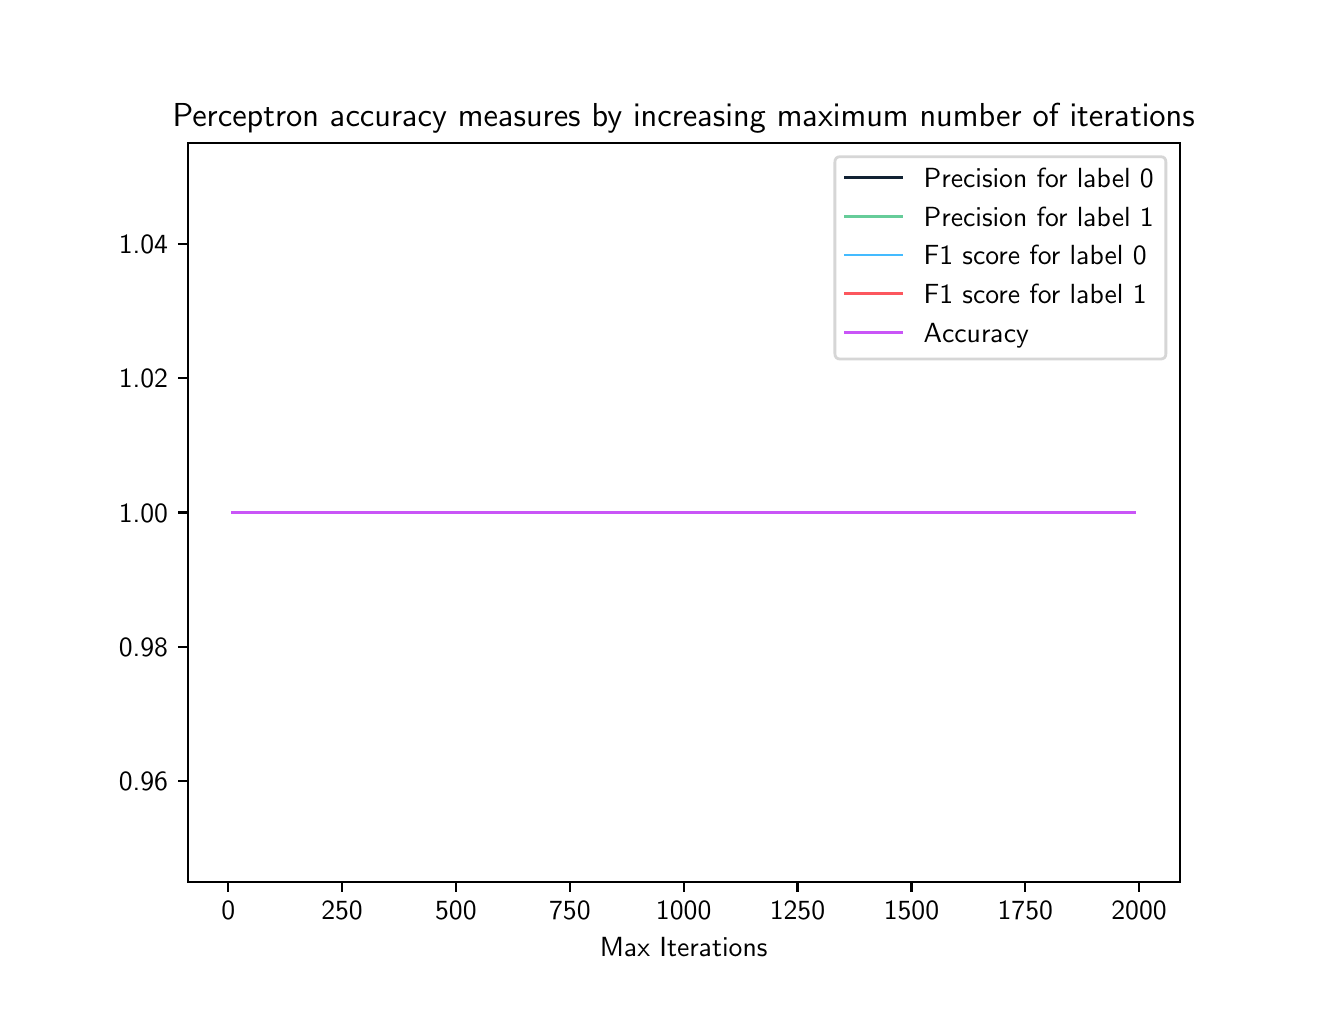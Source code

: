 \begingroup%
\makeatletter%
\begin{pgfpicture}%
\pgfpathrectangle{\pgfpointorigin}{\pgfqpoint{6.4in}{4.8in}}%
\pgfusepath{use as bounding box, clip}%
\begin{pgfscope}%
\pgfsetbuttcap%
\pgfsetmiterjoin%
\definecolor{currentfill}{rgb}{1.0,1.0,1.0}%
\pgfsetfillcolor{currentfill}%
\pgfsetlinewidth{0.0pt}%
\definecolor{currentstroke}{rgb}{1.0,1.0,1.0}%
\pgfsetstrokecolor{currentstroke}%
\pgfsetdash{}{0pt}%
\pgfpathmoveto{\pgfqpoint{0.0in}{0.0in}}%
\pgfpathlineto{\pgfqpoint{6.4in}{0.0in}}%
\pgfpathlineto{\pgfqpoint{6.4in}{4.8in}}%
\pgfpathlineto{\pgfqpoint{0.0in}{4.8in}}%
\pgfpathclose%
\pgfusepath{fill}%
\end{pgfscope}%
\begin{pgfscope}%
\pgfsetbuttcap%
\pgfsetmiterjoin%
\definecolor{currentfill}{rgb}{1.0,1.0,1.0}%
\pgfsetfillcolor{currentfill}%
\pgfsetlinewidth{0.0pt}%
\definecolor{currentstroke}{rgb}{0.0,0.0,0.0}%
\pgfsetstrokecolor{currentstroke}%
\pgfsetstrokeopacity{0.0}%
\pgfsetdash{}{0pt}%
\pgfpathmoveto{\pgfqpoint{0.8in}{0.528in}}%
\pgfpathlineto{\pgfqpoint{5.76in}{0.528in}}%
\pgfpathlineto{\pgfqpoint{5.76in}{4.224in}}%
\pgfpathlineto{\pgfqpoint{0.8in}{4.224in}}%
\pgfpathclose%
\pgfusepath{fill}%
\end{pgfscope}%
\begin{pgfscope}%
\pgfsetbuttcap%
\pgfsetroundjoin%
\definecolor{currentfill}{rgb}{0.0,0.0,0.0}%
\pgfsetfillcolor{currentfill}%
\pgfsetlinewidth{0.803pt}%
\definecolor{currentstroke}{rgb}{0.0,0.0,0.0}%
\pgfsetstrokecolor{currentstroke}%
\pgfsetdash{}{0pt}%
\pgfsys@defobject{currentmarker}{\pgfqpoint{0.0in}{-0.049in}}{\pgfqpoint{0.0in}{0.0in}}{%
\pgfpathmoveto{\pgfqpoint{0.0in}{0.0in}}%
\pgfpathlineto{\pgfqpoint{0.0in}{-0.049in}}%
\pgfusepath{stroke,fill}%
}%
\begin{pgfscope}%
\pgfsys@transformshift{1.003in}{0.528in}%
\pgfsys@useobject{currentmarker}{}%
\end{pgfscope}%
\end{pgfscope}%
\begin{pgfscope}%
\definecolor{textcolor}{rgb}{0.0,0.0,0.0}%
\pgfsetstrokecolor{textcolor}%
\pgfsetfillcolor{textcolor}%
\pgftext[x=1.003in,y=0.431in,,top]{\color{textcolor}\sffamily\fontsize{10.0}{12.0}\selectfont 0}%
\end{pgfscope}%
\begin{pgfscope}%
\pgfsetbuttcap%
\pgfsetroundjoin%
\definecolor{currentfill}{rgb}{0.0,0.0,0.0}%
\pgfsetfillcolor{currentfill}%
\pgfsetlinewidth{0.803pt}%
\definecolor{currentstroke}{rgb}{0.0,0.0,0.0}%
\pgfsetstrokecolor{currentstroke}%
\pgfsetdash{}{0pt}%
\pgfsys@defobject{currentmarker}{\pgfqpoint{0.0in}{-0.049in}}{\pgfqpoint{0.0in}{0.0in}}{%
\pgfpathmoveto{\pgfqpoint{0.0in}{0.0in}}%
\pgfpathlineto{\pgfqpoint{0.0in}{-0.049in}}%
\pgfusepath{stroke,fill}%
}%
\begin{pgfscope}%
\pgfsys@transformshift{1.572in}{0.528in}%
\pgfsys@useobject{currentmarker}{}%
\end{pgfscope}%
\end{pgfscope}%
\begin{pgfscope}%
\definecolor{textcolor}{rgb}{0.0,0.0,0.0}%
\pgfsetstrokecolor{textcolor}%
\pgfsetfillcolor{textcolor}%
\pgftext[x=1.572in,y=0.431in,,top]{\color{textcolor}\sffamily\fontsize{10.0}{12.0}\selectfont 250}%
\end{pgfscope}%
\begin{pgfscope}%
\pgfsetbuttcap%
\pgfsetroundjoin%
\definecolor{currentfill}{rgb}{0.0,0.0,0.0}%
\pgfsetfillcolor{currentfill}%
\pgfsetlinewidth{0.803pt}%
\definecolor{currentstroke}{rgb}{0.0,0.0,0.0}%
\pgfsetstrokecolor{currentstroke}%
\pgfsetdash{}{0pt}%
\pgfsys@defobject{currentmarker}{\pgfqpoint{0.0in}{-0.049in}}{\pgfqpoint{0.0in}{0.0in}}{%
\pgfpathmoveto{\pgfqpoint{0.0in}{0.0in}}%
\pgfpathlineto{\pgfqpoint{0.0in}{-0.049in}}%
\pgfusepath{stroke,fill}%
}%
\begin{pgfscope}%
\pgfsys@transformshift{2.141in}{0.528in}%
\pgfsys@useobject{currentmarker}{}%
\end{pgfscope}%
\end{pgfscope}%
\begin{pgfscope}%
\definecolor{textcolor}{rgb}{0.0,0.0,0.0}%
\pgfsetstrokecolor{textcolor}%
\pgfsetfillcolor{textcolor}%
\pgftext[x=2.141in,y=0.431in,,top]{\color{textcolor}\sffamily\fontsize{10.0}{12.0}\selectfont 500}%
\end{pgfscope}%
\begin{pgfscope}%
\pgfsetbuttcap%
\pgfsetroundjoin%
\definecolor{currentfill}{rgb}{0.0,0.0,0.0}%
\pgfsetfillcolor{currentfill}%
\pgfsetlinewidth{0.803pt}%
\definecolor{currentstroke}{rgb}{0.0,0.0,0.0}%
\pgfsetstrokecolor{currentstroke}%
\pgfsetdash{}{0pt}%
\pgfsys@defobject{currentmarker}{\pgfqpoint{0.0in}{-0.049in}}{\pgfqpoint{0.0in}{0.0in}}{%
\pgfpathmoveto{\pgfqpoint{0.0in}{0.0in}}%
\pgfpathlineto{\pgfqpoint{0.0in}{-0.049in}}%
\pgfusepath{stroke,fill}%
}%
\begin{pgfscope}%
\pgfsys@transformshift{2.711in}{0.528in}%
\pgfsys@useobject{currentmarker}{}%
\end{pgfscope}%
\end{pgfscope}%
\begin{pgfscope}%
\definecolor{textcolor}{rgb}{0.0,0.0,0.0}%
\pgfsetstrokecolor{textcolor}%
\pgfsetfillcolor{textcolor}%
\pgftext[x=2.711in,y=0.431in,,top]{\color{textcolor}\sffamily\fontsize{10.0}{12.0}\selectfont 750}%
\end{pgfscope}%
\begin{pgfscope}%
\pgfsetbuttcap%
\pgfsetroundjoin%
\definecolor{currentfill}{rgb}{0.0,0.0,0.0}%
\pgfsetfillcolor{currentfill}%
\pgfsetlinewidth{0.803pt}%
\definecolor{currentstroke}{rgb}{0.0,0.0,0.0}%
\pgfsetstrokecolor{currentstroke}%
\pgfsetdash{}{0pt}%
\pgfsys@defobject{currentmarker}{\pgfqpoint{0.0in}{-0.049in}}{\pgfqpoint{0.0in}{0.0in}}{%
\pgfpathmoveto{\pgfqpoint{0.0in}{0.0in}}%
\pgfpathlineto{\pgfqpoint{0.0in}{-0.049in}}%
\pgfusepath{stroke,fill}%
}%
\begin{pgfscope}%
\pgfsys@transformshift{3.28in}{0.528in}%
\pgfsys@useobject{currentmarker}{}%
\end{pgfscope}%
\end{pgfscope}%
\begin{pgfscope}%
\definecolor{textcolor}{rgb}{0.0,0.0,0.0}%
\pgfsetstrokecolor{textcolor}%
\pgfsetfillcolor{textcolor}%
\pgftext[x=3.28in,y=0.431in,,top]{\color{textcolor}\sffamily\fontsize{10.0}{12.0}\selectfont 1000}%
\end{pgfscope}%
\begin{pgfscope}%
\pgfsetbuttcap%
\pgfsetroundjoin%
\definecolor{currentfill}{rgb}{0.0,0.0,0.0}%
\pgfsetfillcolor{currentfill}%
\pgfsetlinewidth{0.803pt}%
\definecolor{currentstroke}{rgb}{0.0,0.0,0.0}%
\pgfsetstrokecolor{currentstroke}%
\pgfsetdash{}{0pt}%
\pgfsys@defobject{currentmarker}{\pgfqpoint{0.0in}{-0.049in}}{\pgfqpoint{0.0in}{0.0in}}{%
\pgfpathmoveto{\pgfqpoint{0.0in}{0.0in}}%
\pgfpathlineto{\pgfqpoint{0.0in}{-0.049in}}%
\pgfusepath{stroke,fill}%
}%
\begin{pgfscope}%
\pgfsys@transformshift{3.849in}{0.528in}%
\pgfsys@useobject{currentmarker}{}%
\end{pgfscope}%
\end{pgfscope}%
\begin{pgfscope}%
\definecolor{textcolor}{rgb}{0.0,0.0,0.0}%
\pgfsetstrokecolor{textcolor}%
\pgfsetfillcolor{textcolor}%
\pgftext[x=3.849in,y=0.431in,,top]{\color{textcolor}\sffamily\fontsize{10.0}{12.0}\selectfont 1250}%
\end{pgfscope}%
\begin{pgfscope}%
\pgfsetbuttcap%
\pgfsetroundjoin%
\definecolor{currentfill}{rgb}{0.0,0.0,0.0}%
\pgfsetfillcolor{currentfill}%
\pgfsetlinewidth{0.803pt}%
\definecolor{currentstroke}{rgb}{0.0,0.0,0.0}%
\pgfsetstrokecolor{currentstroke}%
\pgfsetdash{}{0pt}%
\pgfsys@defobject{currentmarker}{\pgfqpoint{0.0in}{-0.049in}}{\pgfqpoint{0.0in}{0.0in}}{%
\pgfpathmoveto{\pgfqpoint{0.0in}{0.0in}}%
\pgfpathlineto{\pgfqpoint{0.0in}{-0.049in}}%
\pgfusepath{stroke,fill}%
}%
\begin{pgfscope}%
\pgfsys@transformshift{4.419in}{0.528in}%
\pgfsys@useobject{currentmarker}{}%
\end{pgfscope}%
\end{pgfscope}%
\begin{pgfscope}%
\definecolor{textcolor}{rgb}{0.0,0.0,0.0}%
\pgfsetstrokecolor{textcolor}%
\pgfsetfillcolor{textcolor}%
\pgftext[x=4.419in,y=0.431in,,top]{\color{textcolor}\sffamily\fontsize{10.0}{12.0}\selectfont 1500}%
\end{pgfscope}%
\begin{pgfscope}%
\pgfsetbuttcap%
\pgfsetroundjoin%
\definecolor{currentfill}{rgb}{0.0,0.0,0.0}%
\pgfsetfillcolor{currentfill}%
\pgfsetlinewidth{0.803pt}%
\definecolor{currentstroke}{rgb}{0.0,0.0,0.0}%
\pgfsetstrokecolor{currentstroke}%
\pgfsetdash{}{0pt}%
\pgfsys@defobject{currentmarker}{\pgfqpoint{0.0in}{-0.049in}}{\pgfqpoint{0.0in}{0.0in}}{%
\pgfpathmoveto{\pgfqpoint{0.0in}{0.0in}}%
\pgfpathlineto{\pgfqpoint{0.0in}{-0.049in}}%
\pgfusepath{stroke,fill}%
}%
\begin{pgfscope}%
\pgfsys@transformshift{4.988in}{0.528in}%
\pgfsys@useobject{currentmarker}{}%
\end{pgfscope}%
\end{pgfscope}%
\begin{pgfscope}%
\definecolor{textcolor}{rgb}{0.0,0.0,0.0}%
\pgfsetstrokecolor{textcolor}%
\pgfsetfillcolor{textcolor}%
\pgftext[x=4.988in,y=0.431in,,top]{\color{textcolor}\sffamily\fontsize{10.0}{12.0}\selectfont 1750}%
\end{pgfscope}%
\begin{pgfscope}%
\pgfsetbuttcap%
\pgfsetroundjoin%
\definecolor{currentfill}{rgb}{0.0,0.0,0.0}%
\pgfsetfillcolor{currentfill}%
\pgfsetlinewidth{0.803pt}%
\definecolor{currentstroke}{rgb}{0.0,0.0,0.0}%
\pgfsetstrokecolor{currentstroke}%
\pgfsetdash{}{0pt}%
\pgfsys@defobject{currentmarker}{\pgfqpoint{0.0in}{-0.049in}}{\pgfqpoint{0.0in}{0.0in}}{%
\pgfpathmoveto{\pgfqpoint{0.0in}{0.0in}}%
\pgfpathlineto{\pgfqpoint{0.0in}{-0.049in}}%
\pgfusepath{stroke,fill}%
}%
\begin{pgfscope}%
\pgfsys@transformshift{5.557in}{0.528in}%
\pgfsys@useobject{currentmarker}{}%
\end{pgfscope}%
\end{pgfscope}%
\begin{pgfscope}%
\definecolor{textcolor}{rgb}{0.0,0.0,0.0}%
\pgfsetstrokecolor{textcolor}%
\pgfsetfillcolor{textcolor}%
\pgftext[x=5.557in,y=0.431in,,top]{\color{textcolor}\sffamily\fontsize{10.0}{12.0}\selectfont 2000}%
\end{pgfscope}%
\begin{pgfscope}%
\definecolor{textcolor}{rgb}{0.0,0.0,0.0}%
\pgfsetstrokecolor{textcolor}%
\pgfsetfillcolor{textcolor}%
\pgftext[x=3.28in,y=0.252in,,top]{\color{textcolor}\sffamily\fontsize{10.0}{12.0}\selectfont Max Iterations}%
\end{pgfscope}%
\begin{pgfscope}%
\pgfsetbuttcap%
\pgfsetroundjoin%
\definecolor{currentfill}{rgb}{0.0,0.0,0.0}%
\pgfsetfillcolor{currentfill}%
\pgfsetlinewidth{0.803pt}%
\definecolor{currentstroke}{rgb}{0.0,0.0,0.0}%
\pgfsetstrokecolor{currentstroke}%
\pgfsetdash{}{0pt}%
\pgfsys@defobject{currentmarker}{\pgfqpoint{-0.049in}{0.0in}}{\pgfqpoint{-0.0in}{0.0in}}{%
\pgfpathmoveto{\pgfqpoint{-0.0in}{0.0in}}%
\pgfpathlineto{\pgfqpoint{-0.049in}{0.0in}}%
\pgfusepath{stroke,fill}%
}%
\begin{pgfscope}%
\pgfsys@transformshift{0.8in}{1.032in}%
\pgfsys@useobject{currentmarker}{}%
\end{pgfscope}%
\end{pgfscope}%
\begin{pgfscope}%
\definecolor{textcolor}{rgb}{0.0,0.0,0.0}%
\pgfsetstrokecolor{textcolor}%
\pgfsetfillcolor{textcolor}%
\pgftext[x=0.456in, y=0.984in, left, base]{\color{textcolor}\sffamily\fontsize{10.0}{12.0}\selectfont 0.96}%
\end{pgfscope}%
\begin{pgfscope}%
\pgfsetbuttcap%
\pgfsetroundjoin%
\definecolor{currentfill}{rgb}{0.0,0.0,0.0}%
\pgfsetfillcolor{currentfill}%
\pgfsetlinewidth{0.803pt}%
\definecolor{currentstroke}{rgb}{0.0,0.0,0.0}%
\pgfsetstrokecolor{currentstroke}%
\pgfsetdash{}{0pt}%
\pgfsys@defobject{currentmarker}{\pgfqpoint{-0.049in}{0.0in}}{\pgfqpoint{-0.0in}{0.0in}}{%
\pgfpathmoveto{\pgfqpoint{-0.0in}{0.0in}}%
\pgfpathlineto{\pgfqpoint{-0.049in}{0.0in}}%
\pgfusepath{stroke,fill}%
}%
\begin{pgfscope}%
\pgfsys@transformshift{0.8in}{1.704in}%
\pgfsys@useobject{currentmarker}{}%
\end{pgfscope}%
\end{pgfscope}%
\begin{pgfscope}%
\definecolor{textcolor}{rgb}{0.0,0.0,0.0}%
\pgfsetstrokecolor{textcolor}%
\pgfsetfillcolor{textcolor}%
\pgftext[x=0.456in, y=1.656in, left, base]{\color{textcolor}\sffamily\fontsize{10.0}{12.0}\selectfont 0.98}%
\end{pgfscope}%
\begin{pgfscope}%
\pgfsetbuttcap%
\pgfsetroundjoin%
\definecolor{currentfill}{rgb}{0.0,0.0,0.0}%
\pgfsetfillcolor{currentfill}%
\pgfsetlinewidth{0.803pt}%
\definecolor{currentstroke}{rgb}{0.0,0.0,0.0}%
\pgfsetstrokecolor{currentstroke}%
\pgfsetdash{}{0pt}%
\pgfsys@defobject{currentmarker}{\pgfqpoint{-0.049in}{0.0in}}{\pgfqpoint{-0.0in}{0.0in}}{%
\pgfpathmoveto{\pgfqpoint{-0.0in}{0.0in}}%
\pgfpathlineto{\pgfqpoint{-0.049in}{0.0in}}%
\pgfusepath{stroke,fill}%
}%
\begin{pgfscope}%
\pgfsys@transformshift{0.8in}{2.376in}%
\pgfsys@useobject{currentmarker}{}%
\end{pgfscope}%
\end{pgfscope}%
\begin{pgfscope}%
\definecolor{textcolor}{rgb}{0.0,0.0,0.0}%
\pgfsetstrokecolor{textcolor}%
\pgfsetfillcolor{textcolor}%
\pgftext[x=0.456in, y=2.328in, left, base]{\color{textcolor}\sffamily\fontsize{10.0}{12.0}\selectfont 1.00}%
\end{pgfscope}%
\begin{pgfscope}%
\pgfsetbuttcap%
\pgfsetroundjoin%
\definecolor{currentfill}{rgb}{0.0,0.0,0.0}%
\pgfsetfillcolor{currentfill}%
\pgfsetlinewidth{0.803pt}%
\definecolor{currentstroke}{rgb}{0.0,0.0,0.0}%
\pgfsetstrokecolor{currentstroke}%
\pgfsetdash{}{0pt}%
\pgfsys@defobject{currentmarker}{\pgfqpoint{-0.049in}{0.0in}}{\pgfqpoint{-0.0in}{0.0in}}{%
\pgfpathmoveto{\pgfqpoint{-0.0in}{0.0in}}%
\pgfpathlineto{\pgfqpoint{-0.049in}{0.0in}}%
\pgfusepath{stroke,fill}%
}%
\begin{pgfscope}%
\pgfsys@transformshift{0.8in}{3.048in}%
\pgfsys@useobject{currentmarker}{}%
\end{pgfscope}%
\end{pgfscope}%
\begin{pgfscope}%
\definecolor{textcolor}{rgb}{0.0,0.0,0.0}%
\pgfsetstrokecolor{textcolor}%
\pgfsetfillcolor{textcolor}%
\pgftext[x=0.456in, y=3.0in, left, base]{\color{textcolor}\sffamily\fontsize{10.0}{12.0}\selectfont 1.02}%
\end{pgfscope}%
\begin{pgfscope}%
\pgfsetbuttcap%
\pgfsetroundjoin%
\definecolor{currentfill}{rgb}{0.0,0.0,0.0}%
\pgfsetfillcolor{currentfill}%
\pgfsetlinewidth{0.803pt}%
\definecolor{currentstroke}{rgb}{0.0,0.0,0.0}%
\pgfsetstrokecolor{currentstroke}%
\pgfsetdash{}{0pt}%
\pgfsys@defobject{currentmarker}{\pgfqpoint{-0.049in}{0.0in}}{\pgfqpoint{-0.0in}{0.0in}}{%
\pgfpathmoveto{\pgfqpoint{-0.0in}{0.0in}}%
\pgfpathlineto{\pgfqpoint{-0.049in}{0.0in}}%
\pgfusepath{stroke,fill}%
}%
\begin{pgfscope}%
\pgfsys@transformshift{0.8in}{3.72in}%
\pgfsys@useobject{currentmarker}{}%
\end{pgfscope}%
\end{pgfscope}%
\begin{pgfscope}%
\definecolor{textcolor}{rgb}{0.0,0.0,0.0}%
\pgfsetstrokecolor{textcolor}%
\pgfsetfillcolor{textcolor}%
\pgftext[x=0.456in, y=3.672in, left, base]{\color{textcolor}\sffamily\fontsize{10.0}{12.0}\selectfont 1.04}%
\end{pgfscope}%
\begin{pgfscope}%
\pgfpathrectangle{\pgfqpoint{0.8in}{0.528in}}{\pgfqpoint{4.96in}{3.696in}}%
\pgfusepath{clip}%
\pgfsetrectcap%
\pgfsetroundjoin%
\pgfsetlinewidth{1.004pt}%
\definecolor{currentstroke}{rgb}{0.067,0.133,0.2}%
\pgfsetstrokecolor{currentstroke}%
\pgfsetdash{}{0pt}%
\pgfpathmoveto{\pgfqpoint{1.025in}{2.376in}}%
\pgfpathlineto{\pgfqpoint{1.071in}{2.376in}}%
\pgfpathlineto{\pgfqpoint{1.117in}{2.376in}}%
\pgfpathlineto{\pgfqpoint{1.162in}{2.376in}}%
\pgfpathlineto{\pgfqpoint{1.208in}{2.376in}}%
\pgfpathlineto{\pgfqpoint{1.253in}{2.376in}}%
\pgfpathlineto{\pgfqpoint{1.299in}{2.376in}}%
\pgfpathlineto{\pgfqpoint{1.344in}{2.376in}}%
\pgfpathlineto{\pgfqpoint{1.39in}{2.376in}}%
\pgfpathlineto{\pgfqpoint{1.435in}{2.376in}}%
\pgfpathlineto{\pgfqpoint{1.481in}{2.376in}}%
\pgfpathlineto{\pgfqpoint{1.526in}{2.376in}}%
\pgfpathlineto{\pgfqpoint{1.572in}{2.376in}}%
\pgfpathlineto{\pgfqpoint{1.618in}{2.376in}}%
\pgfpathlineto{\pgfqpoint{1.663in}{2.376in}}%
\pgfpathlineto{\pgfqpoint{1.709in}{2.376in}}%
\pgfpathlineto{\pgfqpoint{1.754in}{2.376in}}%
\pgfpathlineto{\pgfqpoint{1.8in}{2.376in}}%
\pgfpathlineto{\pgfqpoint{1.845in}{2.376in}}%
\pgfpathlineto{\pgfqpoint{1.891in}{2.376in}}%
\pgfpathlineto{\pgfqpoint{1.936in}{2.376in}}%
\pgfpathlineto{\pgfqpoint{1.982in}{2.376in}}%
\pgfpathlineto{\pgfqpoint{2.027in}{2.376in}}%
\pgfpathlineto{\pgfqpoint{2.073in}{2.376in}}%
\pgfpathlineto{\pgfqpoint{2.119in}{2.376in}}%
\pgfpathlineto{\pgfqpoint{2.164in}{2.376in}}%
\pgfpathlineto{\pgfqpoint{2.21in}{2.376in}}%
\pgfpathlineto{\pgfqpoint{2.255in}{2.376in}}%
\pgfpathlineto{\pgfqpoint{2.301in}{2.376in}}%
\pgfpathlineto{\pgfqpoint{2.346in}{2.376in}}%
\pgfpathlineto{\pgfqpoint{2.392in}{2.376in}}%
\pgfpathlineto{\pgfqpoint{2.437in}{2.376in}}%
\pgfpathlineto{\pgfqpoint{2.483in}{2.376in}}%
\pgfpathlineto{\pgfqpoint{2.528in}{2.376in}}%
\pgfpathlineto{\pgfqpoint{2.574in}{2.376in}}%
\pgfpathlineto{\pgfqpoint{2.62in}{2.376in}}%
\pgfpathlineto{\pgfqpoint{2.665in}{2.376in}}%
\pgfpathlineto{\pgfqpoint{2.711in}{2.376in}}%
\pgfpathlineto{\pgfqpoint{2.756in}{2.376in}}%
\pgfpathlineto{\pgfqpoint{2.802in}{2.376in}}%
\pgfpathlineto{\pgfqpoint{2.847in}{2.376in}}%
\pgfpathlineto{\pgfqpoint{2.893in}{2.376in}}%
\pgfpathlineto{\pgfqpoint{2.938in}{2.376in}}%
\pgfpathlineto{\pgfqpoint{2.984in}{2.376in}}%
\pgfpathlineto{\pgfqpoint{3.029in}{2.376in}}%
\pgfpathlineto{\pgfqpoint{3.075in}{2.376in}}%
\pgfpathlineto{\pgfqpoint{3.121in}{2.376in}}%
\pgfpathlineto{\pgfqpoint{3.166in}{2.376in}}%
\pgfpathlineto{\pgfqpoint{3.212in}{2.376in}}%
\pgfpathlineto{\pgfqpoint{3.257in}{2.376in}}%
\pgfpathlineto{\pgfqpoint{3.303in}{2.376in}}%
\pgfpathlineto{\pgfqpoint{3.348in}{2.376in}}%
\pgfpathlineto{\pgfqpoint{3.394in}{2.376in}}%
\pgfpathlineto{\pgfqpoint{3.439in}{2.376in}}%
\pgfpathlineto{\pgfqpoint{3.485in}{2.376in}}%
\pgfpathlineto{\pgfqpoint{3.531in}{2.376in}}%
\pgfpathlineto{\pgfqpoint{3.576in}{2.376in}}%
\pgfpathlineto{\pgfqpoint{3.622in}{2.376in}}%
\pgfpathlineto{\pgfqpoint{3.667in}{2.376in}}%
\pgfpathlineto{\pgfqpoint{3.713in}{2.376in}}%
\pgfpathlineto{\pgfqpoint{3.758in}{2.376in}}%
\pgfpathlineto{\pgfqpoint{3.804in}{2.376in}}%
\pgfpathlineto{\pgfqpoint{3.849in}{2.376in}}%
\pgfpathlineto{\pgfqpoint{3.895in}{2.376in}}%
\pgfpathlineto{\pgfqpoint{3.94in}{2.376in}}%
\pgfpathlineto{\pgfqpoint{3.986in}{2.376in}}%
\pgfpathlineto{\pgfqpoint{4.032in}{2.376in}}%
\pgfpathlineto{\pgfqpoint{4.077in}{2.376in}}%
\pgfpathlineto{\pgfqpoint{4.123in}{2.376in}}%
\pgfpathlineto{\pgfqpoint{4.168in}{2.376in}}%
\pgfpathlineto{\pgfqpoint{4.214in}{2.376in}}%
\pgfpathlineto{\pgfqpoint{4.259in}{2.376in}}%
\pgfpathlineto{\pgfqpoint{4.305in}{2.376in}}%
\pgfpathlineto{\pgfqpoint{4.35in}{2.376in}}%
\pgfpathlineto{\pgfqpoint{4.396in}{2.376in}}%
\pgfpathlineto{\pgfqpoint{4.441in}{2.376in}}%
\pgfpathlineto{\pgfqpoint{4.487in}{2.376in}}%
\pgfpathlineto{\pgfqpoint{4.533in}{2.376in}}%
\pgfpathlineto{\pgfqpoint{4.578in}{2.376in}}%
\pgfpathlineto{\pgfqpoint{4.624in}{2.376in}}%
\pgfpathlineto{\pgfqpoint{4.669in}{2.376in}}%
\pgfpathlineto{\pgfqpoint{4.715in}{2.376in}}%
\pgfpathlineto{\pgfqpoint{4.76in}{2.376in}}%
\pgfpathlineto{\pgfqpoint{4.806in}{2.376in}}%
\pgfpathlineto{\pgfqpoint{4.851in}{2.376in}}%
\pgfpathlineto{\pgfqpoint{4.897in}{2.376in}}%
\pgfpathlineto{\pgfqpoint{4.942in}{2.376in}}%
\pgfpathlineto{\pgfqpoint{4.988in}{2.376in}}%
\pgfpathlineto{\pgfqpoint{5.034in}{2.376in}}%
\pgfpathlineto{\pgfqpoint{5.079in}{2.376in}}%
\pgfpathlineto{\pgfqpoint{5.125in}{2.376in}}%
\pgfpathlineto{\pgfqpoint{5.17in}{2.376in}}%
\pgfpathlineto{\pgfqpoint{5.216in}{2.376in}}%
\pgfpathlineto{\pgfqpoint{5.261in}{2.376in}}%
\pgfpathlineto{\pgfqpoint{5.307in}{2.376in}}%
\pgfpathlineto{\pgfqpoint{5.352in}{2.376in}}%
\pgfpathlineto{\pgfqpoint{5.398in}{2.376in}}%
\pgfpathlineto{\pgfqpoint{5.443in}{2.376in}}%
\pgfpathlineto{\pgfqpoint{5.489in}{2.376in}}%
\pgfpathlineto{\pgfqpoint{5.535in}{2.376in}}%
\pgfusepath{stroke}%
\end{pgfscope}%
\begin{pgfscope}%
\pgfpathrectangle{\pgfqpoint{0.8in}{0.528in}}{\pgfqpoint{4.96in}{3.696in}}%
\pgfusepath{clip}%
\pgfsetrectcap%
\pgfsetroundjoin%
\pgfsetlinewidth{1.004pt}%
\definecolor{currentstroke}{rgb}{0.4,0.8,0.6}%
\pgfsetstrokecolor{currentstroke}%
\pgfsetdash{}{0pt}%
\pgfpathmoveto{\pgfqpoint{1.025in}{2.376in}}%
\pgfpathlineto{\pgfqpoint{1.071in}{2.376in}}%
\pgfpathlineto{\pgfqpoint{1.117in}{2.376in}}%
\pgfpathlineto{\pgfqpoint{1.162in}{2.376in}}%
\pgfpathlineto{\pgfqpoint{1.208in}{2.376in}}%
\pgfpathlineto{\pgfqpoint{1.253in}{2.376in}}%
\pgfpathlineto{\pgfqpoint{1.299in}{2.376in}}%
\pgfpathlineto{\pgfqpoint{1.344in}{2.376in}}%
\pgfpathlineto{\pgfqpoint{1.39in}{2.376in}}%
\pgfpathlineto{\pgfqpoint{1.435in}{2.376in}}%
\pgfpathlineto{\pgfqpoint{1.481in}{2.376in}}%
\pgfpathlineto{\pgfqpoint{1.526in}{2.376in}}%
\pgfpathlineto{\pgfqpoint{1.572in}{2.376in}}%
\pgfpathlineto{\pgfqpoint{1.618in}{2.376in}}%
\pgfpathlineto{\pgfqpoint{1.663in}{2.376in}}%
\pgfpathlineto{\pgfqpoint{1.709in}{2.376in}}%
\pgfpathlineto{\pgfqpoint{1.754in}{2.376in}}%
\pgfpathlineto{\pgfqpoint{1.8in}{2.376in}}%
\pgfpathlineto{\pgfqpoint{1.845in}{2.376in}}%
\pgfpathlineto{\pgfqpoint{1.891in}{2.376in}}%
\pgfpathlineto{\pgfqpoint{1.936in}{2.376in}}%
\pgfpathlineto{\pgfqpoint{1.982in}{2.376in}}%
\pgfpathlineto{\pgfqpoint{2.027in}{2.376in}}%
\pgfpathlineto{\pgfqpoint{2.073in}{2.376in}}%
\pgfpathlineto{\pgfqpoint{2.119in}{2.376in}}%
\pgfpathlineto{\pgfqpoint{2.164in}{2.376in}}%
\pgfpathlineto{\pgfqpoint{2.21in}{2.376in}}%
\pgfpathlineto{\pgfqpoint{2.255in}{2.376in}}%
\pgfpathlineto{\pgfqpoint{2.301in}{2.376in}}%
\pgfpathlineto{\pgfqpoint{2.346in}{2.376in}}%
\pgfpathlineto{\pgfqpoint{2.392in}{2.376in}}%
\pgfpathlineto{\pgfqpoint{2.437in}{2.376in}}%
\pgfpathlineto{\pgfqpoint{2.483in}{2.376in}}%
\pgfpathlineto{\pgfqpoint{2.528in}{2.376in}}%
\pgfpathlineto{\pgfqpoint{2.574in}{2.376in}}%
\pgfpathlineto{\pgfqpoint{2.62in}{2.376in}}%
\pgfpathlineto{\pgfqpoint{2.665in}{2.376in}}%
\pgfpathlineto{\pgfqpoint{2.711in}{2.376in}}%
\pgfpathlineto{\pgfqpoint{2.756in}{2.376in}}%
\pgfpathlineto{\pgfqpoint{2.802in}{2.376in}}%
\pgfpathlineto{\pgfqpoint{2.847in}{2.376in}}%
\pgfpathlineto{\pgfqpoint{2.893in}{2.376in}}%
\pgfpathlineto{\pgfqpoint{2.938in}{2.376in}}%
\pgfpathlineto{\pgfqpoint{2.984in}{2.376in}}%
\pgfpathlineto{\pgfqpoint{3.029in}{2.376in}}%
\pgfpathlineto{\pgfqpoint{3.075in}{2.376in}}%
\pgfpathlineto{\pgfqpoint{3.121in}{2.376in}}%
\pgfpathlineto{\pgfqpoint{3.166in}{2.376in}}%
\pgfpathlineto{\pgfqpoint{3.212in}{2.376in}}%
\pgfpathlineto{\pgfqpoint{3.257in}{2.376in}}%
\pgfpathlineto{\pgfqpoint{3.303in}{2.376in}}%
\pgfpathlineto{\pgfqpoint{3.348in}{2.376in}}%
\pgfpathlineto{\pgfqpoint{3.394in}{2.376in}}%
\pgfpathlineto{\pgfqpoint{3.439in}{2.376in}}%
\pgfpathlineto{\pgfqpoint{3.485in}{2.376in}}%
\pgfpathlineto{\pgfqpoint{3.531in}{2.376in}}%
\pgfpathlineto{\pgfqpoint{3.576in}{2.376in}}%
\pgfpathlineto{\pgfqpoint{3.622in}{2.376in}}%
\pgfpathlineto{\pgfqpoint{3.667in}{2.376in}}%
\pgfpathlineto{\pgfqpoint{3.713in}{2.376in}}%
\pgfpathlineto{\pgfqpoint{3.758in}{2.376in}}%
\pgfpathlineto{\pgfqpoint{3.804in}{2.376in}}%
\pgfpathlineto{\pgfqpoint{3.849in}{2.376in}}%
\pgfpathlineto{\pgfqpoint{3.895in}{2.376in}}%
\pgfpathlineto{\pgfqpoint{3.94in}{2.376in}}%
\pgfpathlineto{\pgfqpoint{3.986in}{2.376in}}%
\pgfpathlineto{\pgfqpoint{4.032in}{2.376in}}%
\pgfpathlineto{\pgfqpoint{4.077in}{2.376in}}%
\pgfpathlineto{\pgfqpoint{4.123in}{2.376in}}%
\pgfpathlineto{\pgfqpoint{4.168in}{2.376in}}%
\pgfpathlineto{\pgfqpoint{4.214in}{2.376in}}%
\pgfpathlineto{\pgfqpoint{4.259in}{2.376in}}%
\pgfpathlineto{\pgfqpoint{4.305in}{2.376in}}%
\pgfpathlineto{\pgfqpoint{4.35in}{2.376in}}%
\pgfpathlineto{\pgfqpoint{4.396in}{2.376in}}%
\pgfpathlineto{\pgfqpoint{4.441in}{2.376in}}%
\pgfpathlineto{\pgfqpoint{4.487in}{2.376in}}%
\pgfpathlineto{\pgfqpoint{4.533in}{2.376in}}%
\pgfpathlineto{\pgfqpoint{4.578in}{2.376in}}%
\pgfpathlineto{\pgfqpoint{4.624in}{2.376in}}%
\pgfpathlineto{\pgfqpoint{4.669in}{2.376in}}%
\pgfpathlineto{\pgfqpoint{4.715in}{2.376in}}%
\pgfpathlineto{\pgfqpoint{4.76in}{2.376in}}%
\pgfpathlineto{\pgfqpoint{4.806in}{2.376in}}%
\pgfpathlineto{\pgfqpoint{4.851in}{2.376in}}%
\pgfpathlineto{\pgfqpoint{4.897in}{2.376in}}%
\pgfpathlineto{\pgfqpoint{4.942in}{2.376in}}%
\pgfpathlineto{\pgfqpoint{4.988in}{2.376in}}%
\pgfpathlineto{\pgfqpoint{5.034in}{2.376in}}%
\pgfpathlineto{\pgfqpoint{5.079in}{2.376in}}%
\pgfpathlineto{\pgfqpoint{5.125in}{2.376in}}%
\pgfpathlineto{\pgfqpoint{5.17in}{2.376in}}%
\pgfpathlineto{\pgfqpoint{5.216in}{2.376in}}%
\pgfpathlineto{\pgfqpoint{5.261in}{2.376in}}%
\pgfpathlineto{\pgfqpoint{5.307in}{2.376in}}%
\pgfpathlineto{\pgfqpoint{5.352in}{2.376in}}%
\pgfpathlineto{\pgfqpoint{5.398in}{2.376in}}%
\pgfpathlineto{\pgfqpoint{5.443in}{2.376in}}%
\pgfpathlineto{\pgfqpoint{5.489in}{2.376in}}%
\pgfpathlineto{\pgfqpoint{5.535in}{2.376in}}%
\pgfusepath{stroke}%
\end{pgfscope}%
\begin{pgfscope}%
\pgfpathrectangle{\pgfqpoint{0.8in}{0.528in}}{\pgfqpoint{4.96in}{3.696in}}%
\pgfusepath{clip}%
\pgfsetrectcap%
\pgfsetroundjoin%
\pgfsetlinewidth{1.004pt}%
\definecolor{currentstroke}{rgb}{0.267,0.733,1.0}%
\pgfsetstrokecolor{currentstroke}%
\pgfsetdash{}{0pt}%
\pgfpathmoveto{\pgfqpoint{1.025in}{2.376in}}%
\pgfpathlineto{\pgfqpoint{1.071in}{2.376in}}%
\pgfpathlineto{\pgfqpoint{1.117in}{2.376in}}%
\pgfpathlineto{\pgfqpoint{1.162in}{2.376in}}%
\pgfpathlineto{\pgfqpoint{1.208in}{2.376in}}%
\pgfpathlineto{\pgfqpoint{1.253in}{2.376in}}%
\pgfpathlineto{\pgfqpoint{1.299in}{2.376in}}%
\pgfpathlineto{\pgfqpoint{1.344in}{2.376in}}%
\pgfpathlineto{\pgfqpoint{1.39in}{2.376in}}%
\pgfpathlineto{\pgfqpoint{1.435in}{2.376in}}%
\pgfpathlineto{\pgfqpoint{1.481in}{2.376in}}%
\pgfpathlineto{\pgfqpoint{1.526in}{2.376in}}%
\pgfpathlineto{\pgfqpoint{1.572in}{2.376in}}%
\pgfpathlineto{\pgfqpoint{1.618in}{2.376in}}%
\pgfpathlineto{\pgfqpoint{1.663in}{2.376in}}%
\pgfpathlineto{\pgfqpoint{1.709in}{2.376in}}%
\pgfpathlineto{\pgfqpoint{1.754in}{2.376in}}%
\pgfpathlineto{\pgfqpoint{1.8in}{2.376in}}%
\pgfpathlineto{\pgfqpoint{1.845in}{2.376in}}%
\pgfpathlineto{\pgfqpoint{1.891in}{2.376in}}%
\pgfpathlineto{\pgfqpoint{1.936in}{2.376in}}%
\pgfpathlineto{\pgfqpoint{1.982in}{2.376in}}%
\pgfpathlineto{\pgfqpoint{2.027in}{2.376in}}%
\pgfpathlineto{\pgfqpoint{2.073in}{2.376in}}%
\pgfpathlineto{\pgfqpoint{2.119in}{2.376in}}%
\pgfpathlineto{\pgfqpoint{2.164in}{2.376in}}%
\pgfpathlineto{\pgfqpoint{2.21in}{2.376in}}%
\pgfpathlineto{\pgfqpoint{2.255in}{2.376in}}%
\pgfpathlineto{\pgfqpoint{2.301in}{2.376in}}%
\pgfpathlineto{\pgfqpoint{2.346in}{2.376in}}%
\pgfpathlineto{\pgfqpoint{2.392in}{2.376in}}%
\pgfpathlineto{\pgfqpoint{2.437in}{2.376in}}%
\pgfpathlineto{\pgfqpoint{2.483in}{2.376in}}%
\pgfpathlineto{\pgfqpoint{2.528in}{2.376in}}%
\pgfpathlineto{\pgfqpoint{2.574in}{2.376in}}%
\pgfpathlineto{\pgfqpoint{2.62in}{2.376in}}%
\pgfpathlineto{\pgfqpoint{2.665in}{2.376in}}%
\pgfpathlineto{\pgfqpoint{2.711in}{2.376in}}%
\pgfpathlineto{\pgfqpoint{2.756in}{2.376in}}%
\pgfpathlineto{\pgfqpoint{2.802in}{2.376in}}%
\pgfpathlineto{\pgfqpoint{2.847in}{2.376in}}%
\pgfpathlineto{\pgfqpoint{2.893in}{2.376in}}%
\pgfpathlineto{\pgfqpoint{2.938in}{2.376in}}%
\pgfpathlineto{\pgfqpoint{2.984in}{2.376in}}%
\pgfpathlineto{\pgfqpoint{3.029in}{2.376in}}%
\pgfpathlineto{\pgfqpoint{3.075in}{2.376in}}%
\pgfpathlineto{\pgfqpoint{3.121in}{2.376in}}%
\pgfpathlineto{\pgfqpoint{3.166in}{2.376in}}%
\pgfpathlineto{\pgfqpoint{3.212in}{2.376in}}%
\pgfpathlineto{\pgfqpoint{3.257in}{2.376in}}%
\pgfpathlineto{\pgfqpoint{3.303in}{2.376in}}%
\pgfpathlineto{\pgfqpoint{3.348in}{2.376in}}%
\pgfpathlineto{\pgfqpoint{3.394in}{2.376in}}%
\pgfpathlineto{\pgfqpoint{3.439in}{2.376in}}%
\pgfpathlineto{\pgfqpoint{3.485in}{2.376in}}%
\pgfpathlineto{\pgfqpoint{3.531in}{2.376in}}%
\pgfpathlineto{\pgfqpoint{3.576in}{2.376in}}%
\pgfpathlineto{\pgfqpoint{3.622in}{2.376in}}%
\pgfpathlineto{\pgfqpoint{3.667in}{2.376in}}%
\pgfpathlineto{\pgfqpoint{3.713in}{2.376in}}%
\pgfpathlineto{\pgfqpoint{3.758in}{2.376in}}%
\pgfpathlineto{\pgfqpoint{3.804in}{2.376in}}%
\pgfpathlineto{\pgfqpoint{3.849in}{2.376in}}%
\pgfpathlineto{\pgfqpoint{3.895in}{2.376in}}%
\pgfpathlineto{\pgfqpoint{3.94in}{2.376in}}%
\pgfpathlineto{\pgfqpoint{3.986in}{2.376in}}%
\pgfpathlineto{\pgfqpoint{4.032in}{2.376in}}%
\pgfpathlineto{\pgfqpoint{4.077in}{2.376in}}%
\pgfpathlineto{\pgfqpoint{4.123in}{2.376in}}%
\pgfpathlineto{\pgfqpoint{4.168in}{2.376in}}%
\pgfpathlineto{\pgfqpoint{4.214in}{2.376in}}%
\pgfpathlineto{\pgfqpoint{4.259in}{2.376in}}%
\pgfpathlineto{\pgfqpoint{4.305in}{2.376in}}%
\pgfpathlineto{\pgfqpoint{4.35in}{2.376in}}%
\pgfpathlineto{\pgfqpoint{4.396in}{2.376in}}%
\pgfpathlineto{\pgfqpoint{4.441in}{2.376in}}%
\pgfpathlineto{\pgfqpoint{4.487in}{2.376in}}%
\pgfpathlineto{\pgfqpoint{4.533in}{2.376in}}%
\pgfpathlineto{\pgfqpoint{4.578in}{2.376in}}%
\pgfpathlineto{\pgfqpoint{4.624in}{2.376in}}%
\pgfpathlineto{\pgfqpoint{4.669in}{2.376in}}%
\pgfpathlineto{\pgfqpoint{4.715in}{2.376in}}%
\pgfpathlineto{\pgfqpoint{4.76in}{2.376in}}%
\pgfpathlineto{\pgfqpoint{4.806in}{2.376in}}%
\pgfpathlineto{\pgfqpoint{4.851in}{2.376in}}%
\pgfpathlineto{\pgfqpoint{4.897in}{2.376in}}%
\pgfpathlineto{\pgfqpoint{4.942in}{2.376in}}%
\pgfpathlineto{\pgfqpoint{4.988in}{2.376in}}%
\pgfpathlineto{\pgfqpoint{5.034in}{2.376in}}%
\pgfpathlineto{\pgfqpoint{5.079in}{2.376in}}%
\pgfpathlineto{\pgfqpoint{5.125in}{2.376in}}%
\pgfpathlineto{\pgfqpoint{5.17in}{2.376in}}%
\pgfpathlineto{\pgfqpoint{5.216in}{2.376in}}%
\pgfpathlineto{\pgfqpoint{5.261in}{2.376in}}%
\pgfpathlineto{\pgfqpoint{5.307in}{2.376in}}%
\pgfpathlineto{\pgfqpoint{5.352in}{2.376in}}%
\pgfpathlineto{\pgfqpoint{5.398in}{2.376in}}%
\pgfpathlineto{\pgfqpoint{5.443in}{2.376in}}%
\pgfpathlineto{\pgfqpoint{5.489in}{2.376in}}%
\pgfpathlineto{\pgfqpoint{5.535in}{2.376in}}%
\pgfusepath{stroke}%
\end{pgfscope}%
\begin{pgfscope}%
\pgfpathrectangle{\pgfqpoint{0.8in}{0.528in}}{\pgfqpoint{4.96in}{3.696in}}%
\pgfusepath{clip}%
\pgfsetrectcap%
\pgfsetroundjoin%
\pgfsetlinewidth{1.004pt}%
\definecolor{currentstroke}{rgb}{0.988,0.341,0.369}%
\pgfsetstrokecolor{currentstroke}%
\pgfsetdash{}{0pt}%
\pgfpathmoveto{\pgfqpoint{1.025in}{2.376in}}%
\pgfpathlineto{\pgfqpoint{1.071in}{2.376in}}%
\pgfpathlineto{\pgfqpoint{1.117in}{2.376in}}%
\pgfpathlineto{\pgfqpoint{1.162in}{2.376in}}%
\pgfpathlineto{\pgfqpoint{1.208in}{2.376in}}%
\pgfpathlineto{\pgfqpoint{1.253in}{2.376in}}%
\pgfpathlineto{\pgfqpoint{1.299in}{2.376in}}%
\pgfpathlineto{\pgfqpoint{1.344in}{2.376in}}%
\pgfpathlineto{\pgfqpoint{1.39in}{2.376in}}%
\pgfpathlineto{\pgfqpoint{1.435in}{2.376in}}%
\pgfpathlineto{\pgfqpoint{1.481in}{2.376in}}%
\pgfpathlineto{\pgfqpoint{1.526in}{2.376in}}%
\pgfpathlineto{\pgfqpoint{1.572in}{2.376in}}%
\pgfpathlineto{\pgfqpoint{1.618in}{2.376in}}%
\pgfpathlineto{\pgfqpoint{1.663in}{2.376in}}%
\pgfpathlineto{\pgfqpoint{1.709in}{2.376in}}%
\pgfpathlineto{\pgfqpoint{1.754in}{2.376in}}%
\pgfpathlineto{\pgfqpoint{1.8in}{2.376in}}%
\pgfpathlineto{\pgfqpoint{1.845in}{2.376in}}%
\pgfpathlineto{\pgfqpoint{1.891in}{2.376in}}%
\pgfpathlineto{\pgfqpoint{1.936in}{2.376in}}%
\pgfpathlineto{\pgfqpoint{1.982in}{2.376in}}%
\pgfpathlineto{\pgfqpoint{2.027in}{2.376in}}%
\pgfpathlineto{\pgfqpoint{2.073in}{2.376in}}%
\pgfpathlineto{\pgfqpoint{2.119in}{2.376in}}%
\pgfpathlineto{\pgfqpoint{2.164in}{2.376in}}%
\pgfpathlineto{\pgfqpoint{2.21in}{2.376in}}%
\pgfpathlineto{\pgfqpoint{2.255in}{2.376in}}%
\pgfpathlineto{\pgfqpoint{2.301in}{2.376in}}%
\pgfpathlineto{\pgfqpoint{2.346in}{2.376in}}%
\pgfpathlineto{\pgfqpoint{2.392in}{2.376in}}%
\pgfpathlineto{\pgfqpoint{2.437in}{2.376in}}%
\pgfpathlineto{\pgfqpoint{2.483in}{2.376in}}%
\pgfpathlineto{\pgfqpoint{2.528in}{2.376in}}%
\pgfpathlineto{\pgfqpoint{2.574in}{2.376in}}%
\pgfpathlineto{\pgfqpoint{2.62in}{2.376in}}%
\pgfpathlineto{\pgfqpoint{2.665in}{2.376in}}%
\pgfpathlineto{\pgfqpoint{2.711in}{2.376in}}%
\pgfpathlineto{\pgfqpoint{2.756in}{2.376in}}%
\pgfpathlineto{\pgfqpoint{2.802in}{2.376in}}%
\pgfpathlineto{\pgfqpoint{2.847in}{2.376in}}%
\pgfpathlineto{\pgfqpoint{2.893in}{2.376in}}%
\pgfpathlineto{\pgfqpoint{2.938in}{2.376in}}%
\pgfpathlineto{\pgfqpoint{2.984in}{2.376in}}%
\pgfpathlineto{\pgfqpoint{3.029in}{2.376in}}%
\pgfpathlineto{\pgfqpoint{3.075in}{2.376in}}%
\pgfpathlineto{\pgfqpoint{3.121in}{2.376in}}%
\pgfpathlineto{\pgfqpoint{3.166in}{2.376in}}%
\pgfpathlineto{\pgfqpoint{3.212in}{2.376in}}%
\pgfpathlineto{\pgfqpoint{3.257in}{2.376in}}%
\pgfpathlineto{\pgfqpoint{3.303in}{2.376in}}%
\pgfpathlineto{\pgfqpoint{3.348in}{2.376in}}%
\pgfpathlineto{\pgfqpoint{3.394in}{2.376in}}%
\pgfpathlineto{\pgfqpoint{3.439in}{2.376in}}%
\pgfpathlineto{\pgfqpoint{3.485in}{2.376in}}%
\pgfpathlineto{\pgfqpoint{3.531in}{2.376in}}%
\pgfpathlineto{\pgfqpoint{3.576in}{2.376in}}%
\pgfpathlineto{\pgfqpoint{3.622in}{2.376in}}%
\pgfpathlineto{\pgfqpoint{3.667in}{2.376in}}%
\pgfpathlineto{\pgfqpoint{3.713in}{2.376in}}%
\pgfpathlineto{\pgfqpoint{3.758in}{2.376in}}%
\pgfpathlineto{\pgfqpoint{3.804in}{2.376in}}%
\pgfpathlineto{\pgfqpoint{3.849in}{2.376in}}%
\pgfpathlineto{\pgfqpoint{3.895in}{2.376in}}%
\pgfpathlineto{\pgfqpoint{3.94in}{2.376in}}%
\pgfpathlineto{\pgfqpoint{3.986in}{2.376in}}%
\pgfpathlineto{\pgfqpoint{4.032in}{2.376in}}%
\pgfpathlineto{\pgfqpoint{4.077in}{2.376in}}%
\pgfpathlineto{\pgfqpoint{4.123in}{2.376in}}%
\pgfpathlineto{\pgfqpoint{4.168in}{2.376in}}%
\pgfpathlineto{\pgfqpoint{4.214in}{2.376in}}%
\pgfpathlineto{\pgfqpoint{4.259in}{2.376in}}%
\pgfpathlineto{\pgfqpoint{4.305in}{2.376in}}%
\pgfpathlineto{\pgfqpoint{4.35in}{2.376in}}%
\pgfpathlineto{\pgfqpoint{4.396in}{2.376in}}%
\pgfpathlineto{\pgfqpoint{4.441in}{2.376in}}%
\pgfpathlineto{\pgfqpoint{4.487in}{2.376in}}%
\pgfpathlineto{\pgfqpoint{4.533in}{2.376in}}%
\pgfpathlineto{\pgfqpoint{4.578in}{2.376in}}%
\pgfpathlineto{\pgfqpoint{4.624in}{2.376in}}%
\pgfpathlineto{\pgfqpoint{4.669in}{2.376in}}%
\pgfpathlineto{\pgfqpoint{4.715in}{2.376in}}%
\pgfpathlineto{\pgfqpoint{4.76in}{2.376in}}%
\pgfpathlineto{\pgfqpoint{4.806in}{2.376in}}%
\pgfpathlineto{\pgfqpoint{4.851in}{2.376in}}%
\pgfpathlineto{\pgfqpoint{4.897in}{2.376in}}%
\pgfpathlineto{\pgfqpoint{4.942in}{2.376in}}%
\pgfpathlineto{\pgfqpoint{4.988in}{2.376in}}%
\pgfpathlineto{\pgfqpoint{5.034in}{2.376in}}%
\pgfpathlineto{\pgfqpoint{5.079in}{2.376in}}%
\pgfpathlineto{\pgfqpoint{5.125in}{2.376in}}%
\pgfpathlineto{\pgfqpoint{5.17in}{2.376in}}%
\pgfpathlineto{\pgfqpoint{5.216in}{2.376in}}%
\pgfpathlineto{\pgfqpoint{5.261in}{2.376in}}%
\pgfpathlineto{\pgfqpoint{5.307in}{2.376in}}%
\pgfpathlineto{\pgfqpoint{5.352in}{2.376in}}%
\pgfpathlineto{\pgfqpoint{5.398in}{2.376in}}%
\pgfpathlineto{\pgfqpoint{5.443in}{2.376in}}%
\pgfpathlineto{\pgfqpoint{5.489in}{2.376in}}%
\pgfpathlineto{\pgfqpoint{5.535in}{2.376in}}%
\pgfusepath{stroke}%
\end{pgfscope}%
\begin{pgfscope}%
\pgfpathrectangle{\pgfqpoint{0.8in}{0.528in}}{\pgfqpoint{4.96in}{3.696in}}%
\pgfusepath{clip}%
\pgfsetrectcap%
\pgfsetroundjoin%
\pgfsetlinewidth{1.004pt}%
\definecolor{currentstroke}{rgb}{0.788,0.333,0.969}%
\pgfsetstrokecolor{currentstroke}%
\pgfsetdash{}{0pt}%
\pgfpathmoveto{\pgfqpoint{1.025in}{2.376in}}%
\pgfpathlineto{\pgfqpoint{1.071in}{2.376in}}%
\pgfpathlineto{\pgfqpoint{1.117in}{2.376in}}%
\pgfpathlineto{\pgfqpoint{1.162in}{2.376in}}%
\pgfpathlineto{\pgfqpoint{1.208in}{2.376in}}%
\pgfpathlineto{\pgfqpoint{1.253in}{2.376in}}%
\pgfpathlineto{\pgfqpoint{1.299in}{2.376in}}%
\pgfpathlineto{\pgfqpoint{1.344in}{2.376in}}%
\pgfpathlineto{\pgfqpoint{1.39in}{2.376in}}%
\pgfpathlineto{\pgfqpoint{1.435in}{2.376in}}%
\pgfpathlineto{\pgfqpoint{1.481in}{2.376in}}%
\pgfpathlineto{\pgfqpoint{1.526in}{2.376in}}%
\pgfpathlineto{\pgfqpoint{1.572in}{2.376in}}%
\pgfpathlineto{\pgfqpoint{1.618in}{2.376in}}%
\pgfpathlineto{\pgfqpoint{1.663in}{2.376in}}%
\pgfpathlineto{\pgfqpoint{1.709in}{2.376in}}%
\pgfpathlineto{\pgfqpoint{1.754in}{2.376in}}%
\pgfpathlineto{\pgfqpoint{1.8in}{2.376in}}%
\pgfpathlineto{\pgfqpoint{1.845in}{2.376in}}%
\pgfpathlineto{\pgfqpoint{1.891in}{2.376in}}%
\pgfpathlineto{\pgfqpoint{1.936in}{2.376in}}%
\pgfpathlineto{\pgfqpoint{1.982in}{2.376in}}%
\pgfpathlineto{\pgfqpoint{2.027in}{2.376in}}%
\pgfpathlineto{\pgfqpoint{2.073in}{2.376in}}%
\pgfpathlineto{\pgfqpoint{2.119in}{2.376in}}%
\pgfpathlineto{\pgfqpoint{2.164in}{2.376in}}%
\pgfpathlineto{\pgfqpoint{2.21in}{2.376in}}%
\pgfpathlineto{\pgfqpoint{2.255in}{2.376in}}%
\pgfpathlineto{\pgfqpoint{2.301in}{2.376in}}%
\pgfpathlineto{\pgfqpoint{2.346in}{2.376in}}%
\pgfpathlineto{\pgfqpoint{2.392in}{2.376in}}%
\pgfpathlineto{\pgfqpoint{2.437in}{2.376in}}%
\pgfpathlineto{\pgfqpoint{2.483in}{2.376in}}%
\pgfpathlineto{\pgfqpoint{2.528in}{2.376in}}%
\pgfpathlineto{\pgfqpoint{2.574in}{2.376in}}%
\pgfpathlineto{\pgfqpoint{2.62in}{2.376in}}%
\pgfpathlineto{\pgfqpoint{2.665in}{2.376in}}%
\pgfpathlineto{\pgfqpoint{2.711in}{2.376in}}%
\pgfpathlineto{\pgfqpoint{2.756in}{2.376in}}%
\pgfpathlineto{\pgfqpoint{2.802in}{2.376in}}%
\pgfpathlineto{\pgfqpoint{2.847in}{2.376in}}%
\pgfpathlineto{\pgfqpoint{2.893in}{2.376in}}%
\pgfpathlineto{\pgfqpoint{2.938in}{2.376in}}%
\pgfpathlineto{\pgfqpoint{2.984in}{2.376in}}%
\pgfpathlineto{\pgfqpoint{3.029in}{2.376in}}%
\pgfpathlineto{\pgfqpoint{3.075in}{2.376in}}%
\pgfpathlineto{\pgfqpoint{3.121in}{2.376in}}%
\pgfpathlineto{\pgfqpoint{3.166in}{2.376in}}%
\pgfpathlineto{\pgfqpoint{3.212in}{2.376in}}%
\pgfpathlineto{\pgfqpoint{3.257in}{2.376in}}%
\pgfpathlineto{\pgfqpoint{3.303in}{2.376in}}%
\pgfpathlineto{\pgfqpoint{3.348in}{2.376in}}%
\pgfpathlineto{\pgfqpoint{3.394in}{2.376in}}%
\pgfpathlineto{\pgfqpoint{3.439in}{2.376in}}%
\pgfpathlineto{\pgfqpoint{3.485in}{2.376in}}%
\pgfpathlineto{\pgfqpoint{3.531in}{2.376in}}%
\pgfpathlineto{\pgfqpoint{3.576in}{2.376in}}%
\pgfpathlineto{\pgfqpoint{3.622in}{2.376in}}%
\pgfpathlineto{\pgfqpoint{3.667in}{2.376in}}%
\pgfpathlineto{\pgfqpoint{3.713in}{2.376in}}%
\pgfpathlineto{\pgfqpoint{3.758in}{2.376in}}%
\pgfpathlineto{\pgfqpoint{3.804in}{2.376in}}%
\pgfpathlineto{\pgfqpoint{3.849in}{2.376in}}%
\pgfpathlineto{\pgfqpoint{3.895in}{2.376in}}%
\pgfpathlineto{\pgfqpoint{3.94in}{2.376in}}%
\pgfpathlineto{\pgfqpoint{3.986in}{2.376in}}%
\pgfpathlineto{\pgfqpoint{4.032in}{2.376in}}%
\pgfpathlineto{\pgfqpoint{4.077in}{2.376in}}%
\pgfpathlineto{\pgfqpoint{4.123in}{2.376in}}%
\pgfpathlineto{\pgfqpoint{4.168in}{2.376in}}%
\pgfpathlineto{\pgfqpoint{4.214in}{2.376in}}%
\pgfpathlineto{\pgfqpoint{4.259in}{2.376in}}%
\pgfpathlineto{\pgfqpoint{4.305in}{2.376in}}%
\pgfpathlineto{\pgfqpoint{4.35in}{2.376in}}%
\pgfpathlineto{\pgfqpoint{4.396in}{2.376in}}%
\pgfpathlineto{\pgfqpoint{4.441in}{2.376in}}%
\pgfpathlineto{\pgfqpoint{4.487in}{2.376in}}%
\pgfpathlineto{\pgfqpoint{4.533in}{2.376in}}%
\pgfpathlineto{\pgfqpoint{4.578in}{2.376in}}%
\pgfpathlineto{\pgfqpoint{4.624in}{2.376in}}%
\pgfpathlineto{\pgfqpoint{4.669in}{2.376in}}%
\pgfpathlineto{\pgfqpoint{4.715in}{2.376in}}%
\pgfpathlineto{\pgfqpoint{4.76in}{2.376in}}%
\pgfpathlineto{\pgfqpoint{4.806in}{2.376in}}%
\pgfpathlineto{\pgfqpoint{4.851in}{2.376in}}%
\pgfpathlineto{\pgfqpoint{4.897in}{2.376in}}%
\pgfpathlineto{\pgfqpoint{4.942in}{2.376in}}%
\pgfpathlineto{\pgfqpoint{4.988in}{2.376in}}%
\pgfpathlineto{\pgfqpoint{5.034in}{2.376in}}%
\pgfpathlineto{\pgfqpoint{5.079in}{2.376in}}%
\pgfpathlineto{\pgfqpoint{5.125in}{2.376in}}%
\pgfpathlineto{\pgfqpoint{5.17in}{2.376in}}%
\pgfpathlineto{\pgfqpoint{5.216in}{2.376in}}%
\pgfpathlineto{\pgfqpoint{5.261in}{2.376in}}%
\pgfpathlineto{\pgfqpoint{5.307in}{2.376in}}%
\pgfpathlineto{\pgfqpoint{5.352in}{2.376in}}%
\pgfpathlineto{\pgfqpoint{5.398in}{2.376in}}%
\pgfpathlineto{\pgfqpoint{5.443in}{2.376in}}%
\pgfpathlineto{\pgfqpoint{5.489in}{2.376in}}%
\pgfpathlineto{\pgfqpoint{5.535in}{2.376in}}%
\pgfusepath{stroke}%
\end{pgfscope}%
\begin{pgfscope}%
\pgfsetrectcap%
\pgfsetmiterjoin%
\pgfsetlinewidth{0.803pt}%
\definecolor{currentstroke}{rgb}{0.0,0.0,0.0}%
\pgfsetstrokecolor{currentstroke}%
\pgfsetdash{}{0pt}%
\pgfpathmoveto{\pgfqpoint{0.8in}{0.528in}}%
\pgfpathlineto{\pgfqpoint{0.8in}{4.224in}}%
\pgfusepath{stroke}%
\end{pgfscope}%
\begin{pgfscope}%
\pgfsetrectcap%
\pgfsetmiterjoin%
\pgfsetlinewidth{0.803pt}%
\definecolor{currentstroke}{rgb}{0.0,0.0,0.0}%
\pgfsetstrokecolor{currentstroke}%
\pgfsetdash{}{0pt}%
\pgfpathmoveto{\pgfqpoint{5.76in}{0.528in}}%
\pgfpathlineto{\pgfqpoint{5.76in}{4.224in}}%
\pgfusepath{stroke}%
\end{pgfscope}%
\begin{pgfscope}%
\pgfsetrectcap%
\pgfsetmiterjoin%
\pgfsetlinewidth{0.803pt}%
\definecolor{currentstroke}{rgb}{0.0,0.0,0.0}%
\pgfsetstrokecolor{currentstroke}%
\pgfsetdash{}{0pt}%
\pgfpathmoveto{\pgfqpoint{0.8in}{0.528in}}%
\pgfpathlineto{\pgfqpoint{5.76in}{0.528in}}%
\pgfusepath{stroke}%
\end{pgfscope}%
\begin{pgfscope}%
\pgfsetrectcap%
\pgfsetmiterjoin%
\pgfsetlinewidth{0.803pt}%
\definecolor{currentstroke}{rgb}{0.0,0.0,0.0}%
\pgfsetstrokecolor{currentstroke}%
\pgfsetdash{}{0pt}%
\pgfpathmoveto{\pgfqpoint{0.8in}{4.224in}}%
\pgfpathlineto{\pgfqpoint{5.76in}{4.224in}}%
\pgfusepath{stroke}%
\end{pgfscope}%
\begin{pgfscope}%
\definecolor{textcolor}{rgb}{0.0,0.0,0.0}%
\pgfsetstrokecolor{textcolor}%
\pgfsetfillcolor{textcolor}%
\pgftext[x=3.28in,y=4.307in,,base]{\color{textcolor}\sffamily\fontsize{12.0}{14.4}\selectfont Perceptron accuracy measures by increasing maximum number of iterations}%
\end{pgfscope}%
\begin{pgfscope}%
\pgfsetbuttcap%
\pgfsetmiterjoin%
\definecolor{currentfill}{rgb}{1.0,1.0,1.0}%
\pgfsetfillcolor{currentfill}%
\pgfsetfillopacity{0.8}%
\pgfsetlinewidth{1.004pt}%
\definecolor{currentstroke}{rgb}{0.8,0.8,0.8}%
\pgfsetstrokecolor{currentstroke}%
\pgfsetstrokeopacity{0.8}%
\pgfsetdash{}{0pt}%
\pgfpathmoveto{\pgfqpoint{4.064in}{3.143in}}%
\pgfpathlineto{\pgfqpoint{5.663in}{3.143in}}%
\pgfpathquadraticcurveto{\pgfqpoint{5.691in}{3.143in}}{\pgfqpoint{5.691in}{3.171in}}%
\pgfpathlineto{\pgfqpoint{5.691in}{4.127in}}%
\pgfpathquadraticcurveto{\pgfqpoint{5.691in}{4.155in}}{\pgfqpoint{5.663in}{4.155in}}%
\pgfpathlineto{\pgfqpoint{4.064in}{4.155in}}%
\pgfpathquadraticcurveto{\pgfqpoint{4.036in}{4.155in}}{\pgfqpoint{4.036in}{4.127in}}%
\pgfpathlineto{\pgfqpoint{4.036in}{3.171in}}%
\pgfpathquadraticcurveto{\pgfqpoint{4.036in}{3.143in}}{\pgfqpoint{4.064in}{3.143in}}%
\pgfpathclose%
\pgfusepath{stroke,fill}%
\end{pgfscope}%
\begin{pgfscope}%
\pgfsetrectcap%
\pgfsetroundjoin%
\pgfsetlinewidth{1.004pt}%
\definecolor{currentstroke}{rgb}{0.067,0.133,0.2}%
\pgfsetstrokecolor{currentstroke}%
\pgfsetdash{}{0pt}%
\pgfpathmoveto{\pgfqpoint{4.091in}{4.05in}}%
\pgfpathlineto{\pgfqpoint{4.369in}{4.05in}}%
\pgfusepath{stroke}%
\end{pgfscope}%
\begin{pgfscope}%
\definecolor{textcolor}{rgb}{0.0,0.0,0.0}%
\pgfsetstrokecolor{textcolor}%
\pgfsetfillcolor{textcolor}%
\pgftext[x=4.48in,y=4.002in,left,base]{\color{textcolor}\sffamily\fontsize{10.0}{12.0}\selectfont Precision for label 0}%
\end{pgfscope}%
\begin{pgfscope}%
\pgfsetrectcap%
\pgfsetroundjoin%
\pgfsetlinewidth{1.004pt}%
\definecolor{currentstroke}{rgb}{0.4,0.8,0.6}%
\pgfsetstrokecolor{currentstroke}%
\pgfsetdash{}{0pt}%
\pgfpathmoveto{\pgfqpoint{4.091in}{3.857in}}%
\pgfpathlineto{\pgfqpoint{4.369in}{3.857in}}%
\pgfusepath{stroke}%
\end{pgfscope}%
\begin{pgfscope}%
\definecolor{textcolor}{rgb}{0.0,0.0,0.0}%
\pgfsetstrokecolor{textcolor}%
\pgfsetfillcolor{textcolor}%
\pgftext[x=4.48in,y=3.808in,left,base]{\color{textcolor}\sffamily\fontsize{10.0}{12.0}\selectfont Precision for label 1}%
\end{pgfscope}%
\begin{pgfscope}%
\pgfsetrectcap%
\pgfsetroundjoin%
\pgfsetlinewidth{1.004pt}%
\definecolor{currentstroke}{rgb}{0.267,0.733,1.0}%
\pgfsetstrokecolor{currentstroke}%
\pgfsetdash{}{0pt}%
\pgfpathmoveto{\pgfqpoint{4.091in}{3.663in}}%
\pgfpathlineto{\pgfqpoint{4.369in}{3.663in}}%
\pgfusepath{stroke}%
\end{pgfscope}%
\begin{pgfscope}%
\definecolor{textcolor}{rgb}{0.0,0.0,0.0}%
\pgfsetstrokecolor{textcolor}%
\pgfsetfillcolor{textcolor}%
\pgftext[x=4.48in,y=3.615in,left,base]{\color{textcolor}\sffamily\fontsize{10.0}{12.0}\selectfont F1 score for label 0}%
\end{pgfscope}%
\begin{pgfscope}%
\pgfsetrectcap%
\pgfsetroundjoin%
\pgfsetlinewidth{1.004pt}%
\definecolor{currentstroke}{rgb}{0.988,0.341,0.369}%
\pgfsetstrokecolor{currentstroke}%
\pgfsetdash{}{0pt}%
\pgfpathmoveto{\pgfqpoint{4.091in}{3.47in}}%
\pgfpathlineto{\pgfqpoint{4.369in}{3.47in}}%
\pgfusepath{stroke}%
\end{pgfscope}%
\begin{pgfscope}%
\definecolor{textcolor}{rgb}{0.0,0.0,0.0}%
\pgfsetstrokecolor{textcolor}%
\pgfsetfillcolor{textcolor}%
\pgftext[x=4.48in,y=3.421in,left,base]{\color{textcolor}\sffamily\fontsize{10.0}{12.0}\selectfont F1 score for label 1}%
\end{pgfscope}%
\begin{pgfscope}%
\pgfsetrectcap%
\pgfsetroundjoin%
\pgfsetlinewidth{1.004pt}%
\definecolor{currentstroke}{rgb}{0.788,0.333,0.969}%
\pgfsetstrokecolor{currentstroke}%
\pgfsetdash{}{0pt}%
\pgfpathmoveto{\pgfqpoint{4.091in}{3.276in}}%
\pgfpathlineto{\pgfqpoint{4.369in}{3.276in}}%
\pgfusepath{stroke}%
\end{pgfscope}%
\begin{pgfscope}%
\definecolor{textcolor}{rgb}{0.0,0.0,0.0}%
\pgfsetstrokecolor{textcolor}%
\pgfsetfillcolor{textcolor}%
\pgftext[x=4.48in,y=3.227in,left,base]{\color{textcolor}\sffamily\fontsize{10.0}{12.0}\selectfont Accuracy}%
\end{pgfscope}%
\end{pgfpicture}%
\makeatother%
\endgroup%
